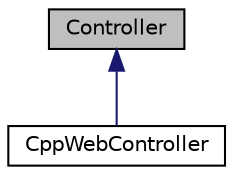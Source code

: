 digraph "Controller"
{
  edge [fontname="Helvetica",fontsize="10",labelfontname="Helvetica",labelfontsize="10"];
  node [fontname="Helvetica",fontsize="10",shape=record];
  Node0 [label="Controller",height=0.2,width=0.4,color="black", fillcolor="grey75", style="filled", fontcolor="black"];
  Node0 -> Node1 [dir="back",color="midnightblue",fontsize="10",style="solid",fontname="Helvetica"];
  Node1 [label="CppWebController",height=0.2,width=0.4,color="black", fillcolor="white", style="filled",URL="$class_cpp_web_controller.html",tooltip="This class is responsible for displaying the standard pages of C++ Web Framework: index..."];
}
